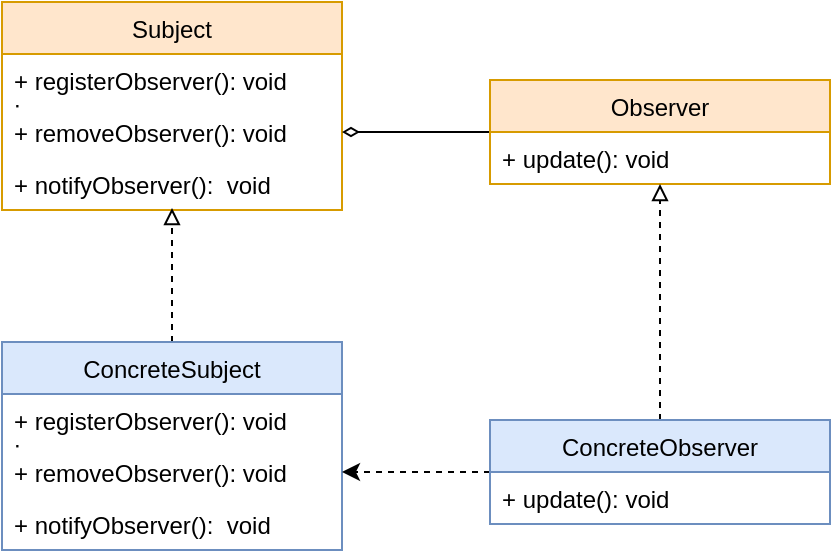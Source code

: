 <mxfile version="15.8.4" type="device"><diagram id="ogUAV7n9g5_VwmdzrvyW" name="第 1 页"><mxGraphModel dx="946" dy="625" grid="1" gridSize="10" guides="1" tooltips="1" connect="1" arrows="1" fold="1" page="1" pageScale="1" pageWidth="827" pageHeight="1169" math="0" shadow="0"><root><mxCell id="0"/><mxCell id="1" parent="0"/><mxCell id="SoayRw75RN4bDKsAFXU9-5" value="Subject" style="swimlane;fontStyle=0;childLayout=stackLayout;horizontal=1;startSize=26;fillColor=#ffe6cc;horizontalStack=0;resizeParent=1;resizeParentMax=0;resizeLast=0;collapsible=1;marginBottom=0;strokeColor=#d79b00;" parent="1" vertex="1"><mxGeometry x="170" y="220" width="170" height="104" as="geometry"/></mxCell><mxCell id="SoayRw75RN4bDKsAFXU9-6" value="+ registerObserver(): void &#10;: " style="text;strokeColor=none;fillColor=none;align=left;verticalAlign=top;spacingLeft=4;spacingRight=4;overflow=hidden;rotatable=0;points=[[0,0.5],[1,0.5]];portConstraint=eastwest;" parent="SoayRw75RN4bDKsAFXU9-5" vertex="1"><mxGeometry y="26" width="170" height="26" as="geometry"/></mxCell><mxCell id="SoayRw75RN4bDKsAFXU9-7" value="+ removeObserver(): void" style="text;strokeColor=none;fillColor=none;align=left;verticalAlign=top;spacingLeft=4;spacingRight=4;overflow=hidden;rotatable=0;points=[[0,0.5],[1,0.5]];portConstraint=eastwest;" parent="SoayRw75RN4bDKsAFXU9-5" vertex="1"><mxGeometry y="52" width="170" height="26" as="geometry"/></mxCell><mxCell id="SoayRw75RN4bDKsAFXU9-8" value="+ notifyObserver():  void" style="text;strokeColor=none;fillColor=none;align=left;verticalAlign=top;spacingLeft=4;spacingRight=4;overflow=hidden;rotatable=0;points=[[0,0.5],[1,0.5]];portConstraint=eastwest;" parent="SoayRw75RN4bDKsAFXU9-5" vertex="1"><mxGeometry y="78" width="170" height="26" as="geometry"/></mxCell><mxCell id="SoayRw75RN4bDKsAFXU9-27" style="edgeStyle=orthogonalEdgeStyle;rounded=0;orthogonalLoop=1;jettySize=auto;html=1;exitX=0;exitY=0.5;exitDx=0;exitDy=0;entryX=1;entryY=0.5;entryDx=0;entryDy=0;endArrow=diamondThin;endFill=0;" parent="1" source="SoayRw75RN4bDKsAFXU9-13" target="SoayRw75RN4bDKsAFXU9-7" edge="1"><mxGeometry relative="1" as="geometry"/></mxCell><mxCell id="SoayRw75RN4bDKsAFXU9-13" value="Observer" style="swimlane;fontStyle=0;childLayout=stackLayout;horizontal=1;startSize=26;fillColor=#ffe6cc;horizontalStack=0;resizeParent=1;resizeParentMax=0;resizeLast=0;collapsible=1;marginBottom=0;strokeColor=#d79b00;" parent="1" vertex="1"><mxGeometry x="414" y="259" width="170" height="52" as="geometry"/></mxCell><mxCell id="SoayRw75RN4bDKsAFXU9-14" value="+ update(): void " style="text;strokeColor=none;fillColor=none;align=left;verticalAlign=top;spacingLeft=4;spacingRight=4;overflow=hidden;rotatable=0;points=[[0,0.5],[1,0.5]];portConstraint=eastwest;" parent="SoayRw75RN4bDKsAFXU9-13" vertex="1"><mxGeometry y="26" width="170" height="26" as="geometry"/></mxCell><mxCell id="SoayRw75RN4bDKsAFXU9-25" style="edgeStyle=orthogonalEdgeStyle;rounded=0;orthogonalLoop=1;jettySize=auto;html=1;exitX=0.5;exitY=0;exitDx=0;exitDy=0;entryX=0.5;entryY=0.962;entryDx=0;entryDy=0;entryPerimeter=0;endArrow=block;endFill=0;dashed=1;" parent="1" source="SoayRw75RN4bDKsAFXU9-17" target="SoayRw75RN4bDKsAFXU9-8" edge="1"><mxGeometry relative="1" as="geometry"/></mxCell><mxCell id="SoayRw75RN4bDKsAFXU9-17" value="ConcreteSubject" style="swimlane;fontStyle=0;childLayout=stackLayout;horizontal=1;startSize=26;fillColor=#dae8fc;horizontalStack=0;resizeParent=1;resizeParentMax=0;resizeLast=0;collapsible=1;marginBottom=0;strokeColor=#6c8ebf;" parent="1" vertex="1"><mxGeometry x="170" y="390" width="170" height="104" as="geometry"/></mxCell><mxCell id="SoayRw75RN4bDKsAFXU9-18" value="+ registerObserver(): void &#10;: " style="text;strokeColor=none;fillColor=none;align=left;verticalAlign=top;spacingLeft=4;spacingRight=4;overflow=hidden;rotatable=0;points=[[0,0.5],[1,0.5]];portConstraint=eastwest;" parent="SoayRw75RN4bDKsAFXU9-17" vertex="1"><mxGeometry y="26" width="170" height="26" as="geometry"/></mxCell><mxCell id="SoayRw75RN4bDKsAFXU9-19" value="+ removeObserver(): void" style="text;strokeColor=none;fillColor=none;align=left;verticalAlign=top;spacingLeft=4;spacingRight=4;overflow=hidden;rotatable=0;points=[[0,0.5],[1,0.5]];portConstraint=eastwest;" parent="SoayRw75RN4bDKsAFXU9-17" vertex="1"><mxGeometry y="52" width="170" height="26" as="geometry"/></mxCell><mxCell id="SoayRw75RN4bDKsAFXU9-20" value="+ notifyObserver():  void" style="text;strokeColor=none;fillColor=none;align=left;verticalAlign=top;spacingLeft=4;spacingRight=4;overflow=hidden;rotatable=0;points=[[0,0.5],[1,0.5]];portConstraint=eastwest;" parent="SoayRw75RN4bDKsAFXU9-17" vertex="1"><mxGeometry y="78" width="170" height="26" as="geometry"/></mxCell><mxCell id="SoayRw75RN4bDKsAFXU9-26" style="edgeStyle=orthogonalEdgeStyle;rounded=0;orthogonalLoop=1;jettySize=auto;html=1;exitX=0.5;exitY=0;exitDx=0;exitDy=0;entryX=0.5;entryY=1;entryDx=0;entryDy=0;entryPerimeter=0;endArrow=block;endFill=0;dashed=1;" parent="1" source="SoayRw75RN4bDKsAFXU9-21" target="SoayRw75RN4bDKsAFXU9-14" edge="1"><mxGeometry relative="1" as="geometry"/></mxCell><mxCell id="SoayRw75RN4bDKsAFXU9-28" style="edgeStyle=orthogonalEdgeStyle;rounded=0;orthogonalLoop=1;jettySize=auto;html=1;exitX=0;exitY=0.5;exitDx=0;exitDy=0;entryX=1;entryY=0.5;entryDx=0;entryDy=0;endArrow=classic;endFill=1;dashed=1;" parent="1" source="SoayRw75RN4bDKsAFXU9-21" target="SoayRw75RN4bDKsAFXU9-19" edge="1"><mxGeometry relative="1" as="geometry"/></mxCell><mxCell id="SoayRw75RN4bDKsAFXU9-21" value="ConcreteObserver" style="swimlane;fontStyle=0;childLayout=stackLayout;horizontal=1;startSize=26;fillColor=#dae8fc;horizontalStack=0;resizeParent=1;resizeParentMax=0;resizeLast=0;collapsible=1;marginBottom=0;strokeColor=#6c8ebf;" parent="1" vertex="1"><mxGeometry x="414" y="429" width="170" height="52" as="geometry"/></mxCell><mxCell id="SoayRw75RN4bDKsAFXU9-22" value="+ update(): void " style="text;strokeColor=none;fillColor=none;align=left;verticalAlign=top;spacingLeft=4;spacingRight=4;overflow=hidden;rotatable=0;points=[[0,0.5],[1,0.5]];portConstraint=eastwest;" parent="SoayRw75RN4bDKsAFXU9-21" vertex="1"><mxGeometry y="26" width="170" height="26" as="geometry"/></mxCell></root></mxGraphModel></diagram></mxfile>